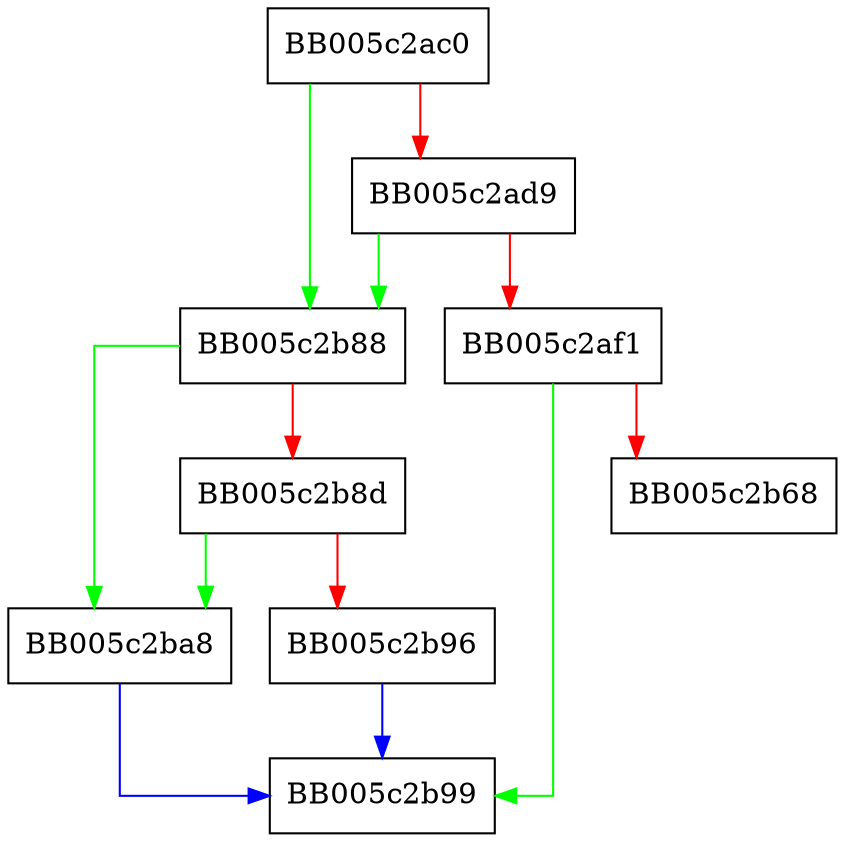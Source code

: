 digraph EVP_MD_CTX_get_size_ex {
  node [shape="box"];
  graph [splines=ortho];
  BB005c2ac0 -> BB005c2b88 [color="green"];
  BB005c2ac0 -> BB005c2ad9 [color="red"];
  BB005c2ad9 -> BB005c2b88 [color="green"];
  BB005c2ad9 -> BB005c2af1 [color="red"];
  BB005c2af1 -> BB005c2b99 [color="green"];
  BB005c2af1 -> BB005c2b68 [color="red"];
  BB005c2b88 -> BB005c2ba8 [color="green"];
  BB005c2b88 -> BB005c2b8d [color="red"];
  BB005c2b8d -> BB005c2ba8 [color="green"];
  BB005c2b8d -> BB005c2b96 [color="red"];
  BB005c2b96 -> BB005c2b99 [color="blue"];
  BB005c2ba8 -> BB005c2b99 [color="blue"];
}